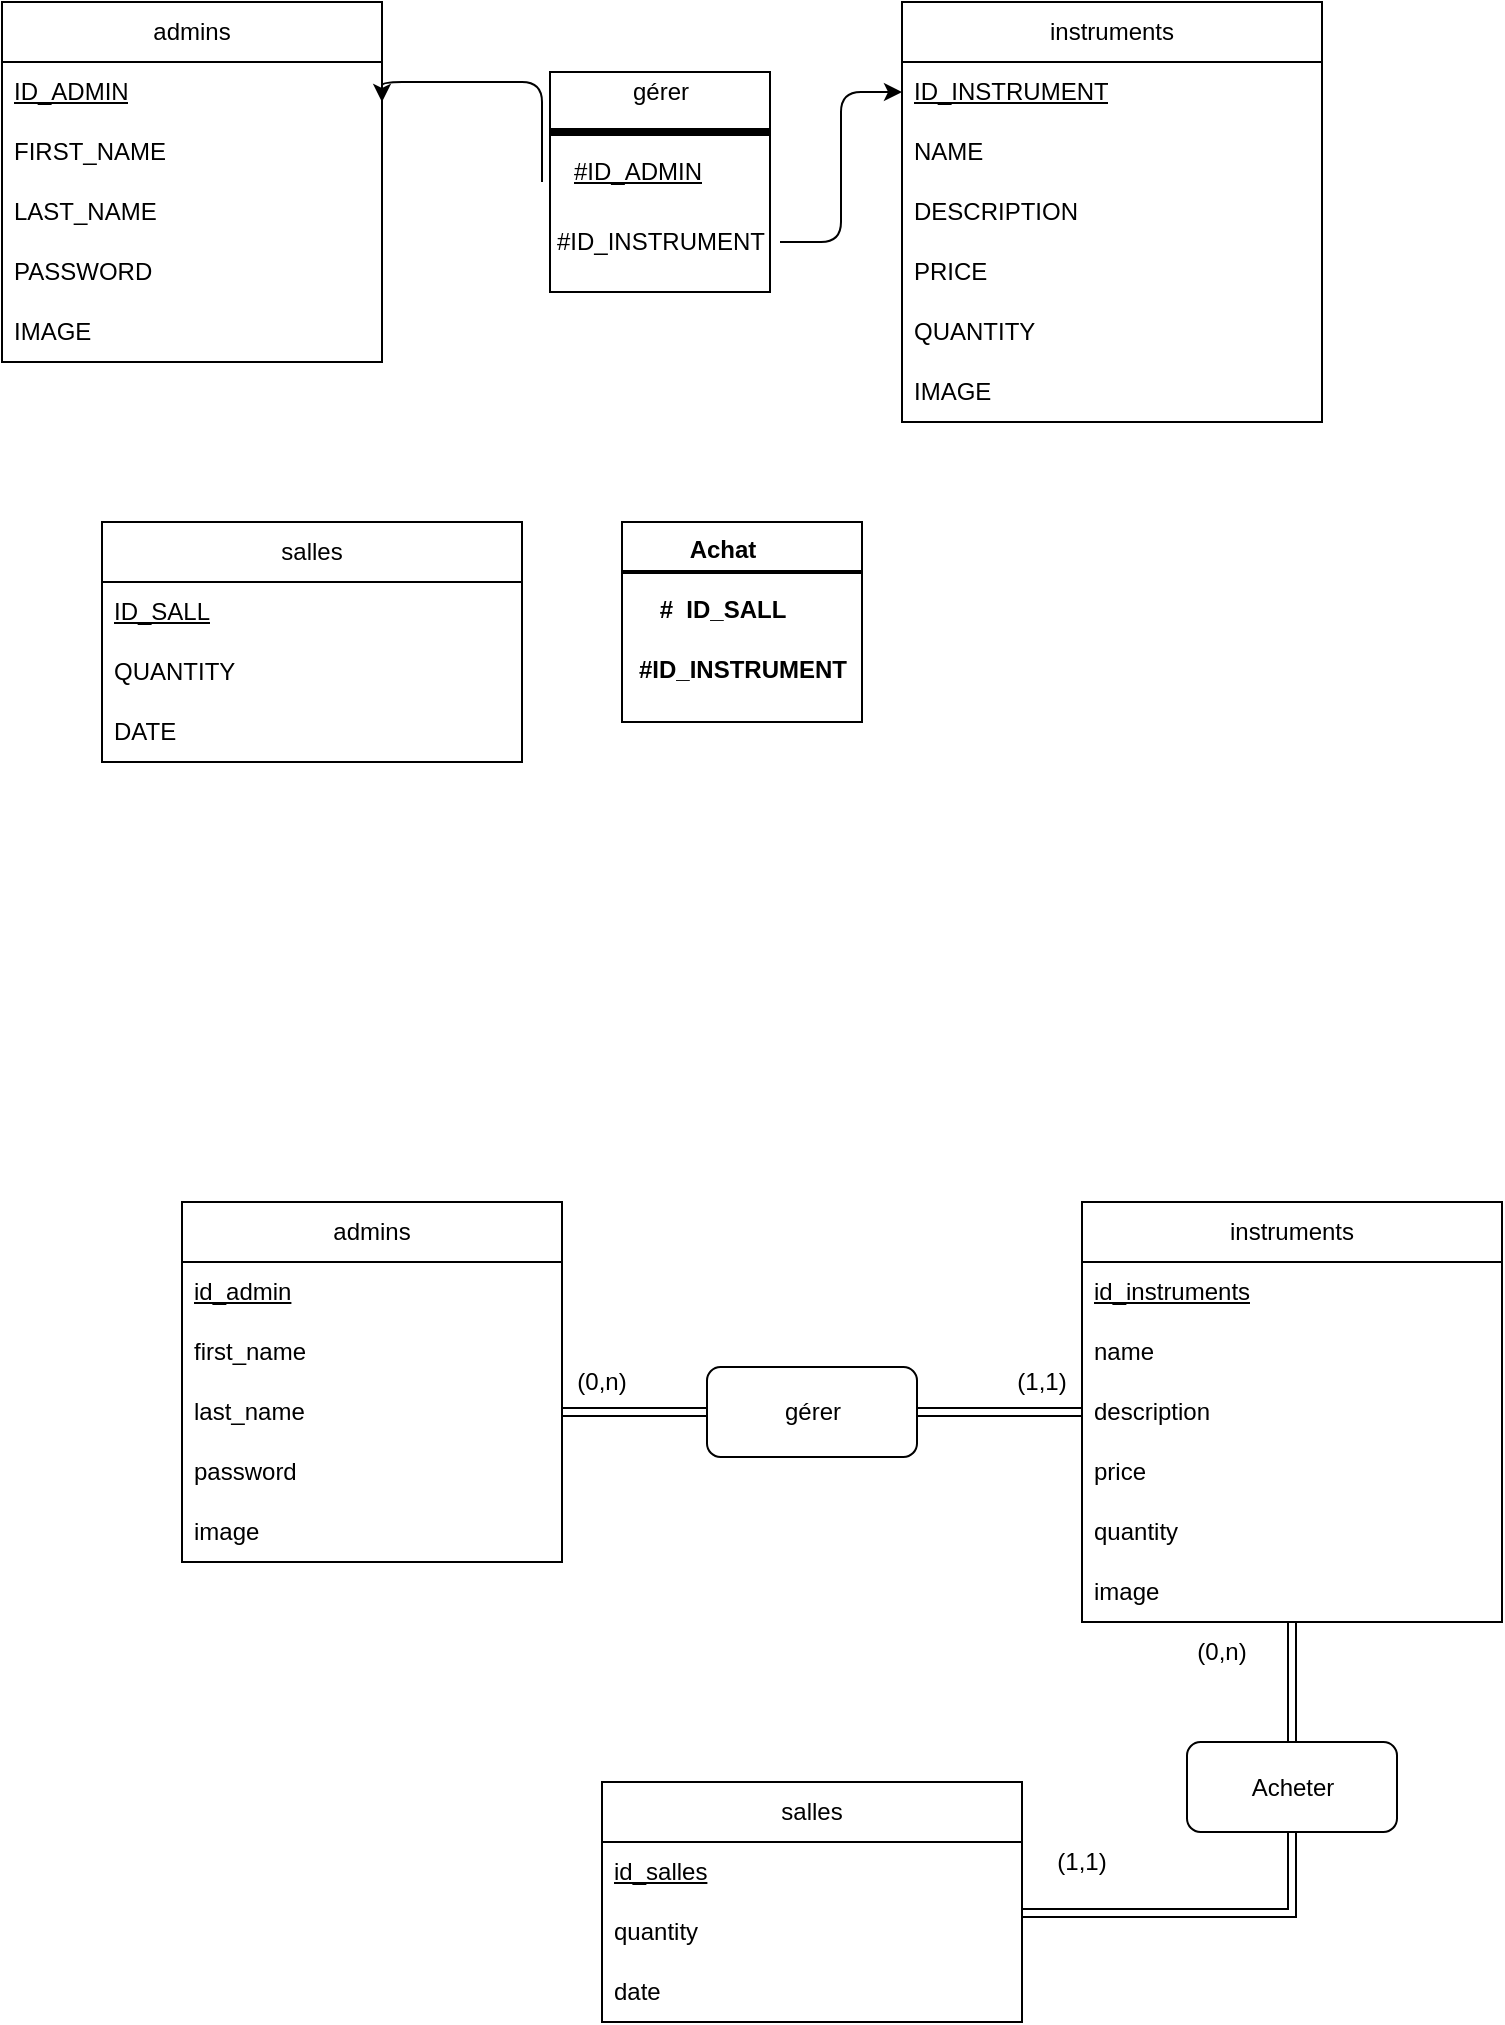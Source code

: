 <mxfile>
    <diagram id="vt_qfFMzVC03O-iJHXwH" name="Page-1">
        <mxGraphModel dx="629" dy="340" grid="1" gridSize="10" guides="1" tooltips="1" connect="1" arrows="1" fold="1" page="1" pageScale="1" pageWidth="827" pageHeight="1169" math="0" shadow="0">
            <root>
                <mxCell id="0"/>
                <mxCell id="1" parent="0"/>
                <mxCell id="QHhGjYjgjHVPgyZm1Ans-104" value="" style="group" parent="1" vertex="1" connectable="0">
                    <mxGeometry x="120" y="630" width="660" height="410" as="geometry"/>
                </mxCell>
                <mxCell id="QHhGjYjgjHVPgyZm1Ans-50" value="salles" style="swimlane;fontStyle=0;childLayout=stackLayout;horizontal=1;startSize=30;horizontalStack=0;resizeParent=1;resizeParentMax=0;resizeLast=0;collapsible=1;marginBottom=0;whiteSpace=wrap;html=1;" parent="QHhGjYjgjHVPgyZm1Ans-104" vertex="1">
                    <mxGeometry x="210" y="290" width="210" height="120" as="geometry"/>
                </mxCell>
                <mxCell id="QHhGjYjgjHVPgyZm1Ans-51" value="&lt;u&gt;id_salles&lt;/u&gt;" style="text;strokeColor=none;fillColor=none;align=left;verticalAlign=middle;spacingLeft=4;spacingRight=4;overflow=hidden;points=[[0,0.5],[1,0.5]];portConstraint=eastwest;rotatable=0;whiteSpace=wrap;html=1;" parent="QHhGjYjgjHVPgyZm1Ans-50" vertex="1">
                    <mxGeometry y="30" width="210" height="30" as="geometry"/>
                </mxCell>
                <mxCell id="QHhGjYjgjHVPgyZm1Ans-63" value="quantity" style="text;strokeColor=none;fillColor=none;align=left;verticalAlign=middle;spacingLeft=4;spacingRight=4;overflow=hidden;points=[[0,0.5],[1,0.5]];portConstraint=eastwest;rotatable=0;whiteSpace=wrap;html=1;" parent="QHhGjYjgjHVPgyZm1Ans-50" vertex="1">
                    <mxGeometry y="60" width="210" height="30" as="geometry"/>
                </mxCell>
                <mxCell id="QHhGjYjgjHVPgyZm1Ans-52" value="date" style="text;strokeColor=none;fillColor=none;align=left;verticalAlign=middle;spacingLeft=4;spacingRight=4;overflow=hidden;points=[[0,0.5],[1,0.5]];portConstraint=eastwest;rotatable=0;whiteSpace=wrap;html=1;" parent="QHhGjYjgjHVPgyZm1Ans-50" vertex="1">
                    <mxGeometry y="90" width="210" height="30" as="geometry"/>
                </mxCell>
                <mxCell id="QHhGjYjgjHVPgyZm1Ans-70" style="edgeStyle=orthogonalEdgeStyle;shape=link;rounded=0;orthogonalLoop=1;jettySize=auto;html=1;entryX=1.002;entryY=0.184;entryDx=0;entryDy=0;entryPerimeter=0;" parent="QHhGjYjgjHVPgyZm1Ans-104" source="QHhGjYjgjHVPgyZm1Ans-54" target="QHhGjYjgjHVPgyZm1Ans-63" edge="1">
                    <mxGeometry relative="1" as="geometry"/>
                </mxCell>
                <mxCell id="QHhGjYjgjHVPgyZm1Ans-54" value="instruments" style="swimlane;fontStyle=0;childLayout=stackLayout;horizontal=1;startSize=30;horizontalStack=0;resizeParent=1;resizeParentMax=0;resizeLast=0;collapsible=1;marginBottom=0;whiteSpace=wrap;html=1;" parent="QHhGjYjgjHVPgyZm1Ans-104" vertex="1">
                    <mxGeometry x="450" width="210" height="210" as="geometry"/>
                </mxCell>
                <mxCell id="QHhGjYjgjHVPgyZm1Ans-55" value="&lt;u&gt;id_instruments&lt;/u&gt;" style="text;strokeColor=none;fillColor=none;align=left;verticalAlign=middle;spacingLeft=4;spacingRight=4;overflow=hidden;points=[[0,0.5],[1,0.5]];portConstraint=eastwest;rotatable=0;whiteSpace=wrap;html=1;" parent="QHhGjYjgjHVPgyZm1Ans-54" vertex="1">
                    <mxGeometry y="30" width="210" height="30" as="geometry"/>
                </mxCell>
                <mxCell id="QHhGjYjgjHVPgyZm1Ans-56" value="&lt;span style=&quot;text-align: center;&quot;&gt;name&lt;/span&gt;" style="text;strokeColor=none;fillColor=none;align=left;verticalAlign=middle;spacingLeft=4;spacingRight=4;overflow=hidden;points=[[0,0.5],[1,0.5]];portConstraint=eastwest;rotatable=0;whiteSpace=wrap;html=1;" parent="QHhGjYjgjHVPgyZm1Ans-54" vertex="1">
                    <mxGeometry y="60" width="210" height="30" as="geometry"/>
                </mxCell>
                <mxCell id="QHhGjYjgjHVPgyZm1Ans-64" value="&lt;span style=&quot;text-align: center;&quot;&gt;description&lt;/span&gt;" style="text;strokeColor=none;fillColor=none;align=left;verticalAlign=middle;spacingLeft=4;spacingRight=4;overflow=hidden;points=[[0,0.5],[1,0.5]];portConstraint=eastwest;rotatable=0;whiteSpace=wrap;html=1;" parent="QHhGjYjgjHVPgyZm1Ans-54" vertex="1">
                    <mxGeometry y="90" width="210" height="30" as="geometry"/>
                </mxCell>
                <mxCell id="QHhGjYjgjHVPgyZm1Ans-66" value="&lt;span style=&quot;text-align: center;&quot;&gt;price&lt;/span&gt;" style="text;strokeColor=none;fillColor=none;align=left;verticalAlign=middle;spacingLeft=4;spacingRight=4;overflow=hidden;points=[[0,0.5],[1,0.5]];portConstraint=eastwest;rotatable=0;whiteSpace=wrap;html=1;" parent="QHhGjYjgjHVPgyZm1Ans-54" vertex="1">
                    <mxGeometry y="120" width="210" height="30" as="geometry"/>
                </mxCell>
                <mxCell id="QHhGjYjgjHVPgyZm1Ans-68" value="&lt;span style=&quot;text-align: center;&quot;&gt;quantity&lt;/span&gt;" style="text;strokeColor=none;fillColor=none;align=left;verticalAlign=middle;spacingLeft=4;spacingRight=4;overflow=hidden;points=[[0,0.5],[1,0.5]];portConstraint=eastwest;rotatable=0;whiteSpace=wrap;html=1;" parent="QHhGjYjgjHVPgyZm1Ans-54" vertex="1">
                    <mxGeometry y="150" width="210" height="30" as="geometry"/>
                </mxCell>
                <mxCell id="QHhGjYjgjHVPgyZm1Ans-57" value="&lt;span style=&quot;text-align: center;&quot;&gt;image&lt;/span&gt;" style="text;strokeColor=none;fillColor=none;align=left;verticalAlign=middle;spacingLeft=4;spacingRight=4;overflow=hidden;points=[[0,0.5],[1,0.5]];portConstraint=eastwest;rotatable=0;whiteSpace=wrap;html=1;" parent="QHhGjYjgjHVPgyZm1Ans-54" vertex="1">
                    <mxGeometry y="180" width="210" height="30" as="geometry"/>
                </mxCell>
                <mxCell id="QHhGjYjgjHVPgyZm1Ans-58" value="admins" style="swimlane;fontStyle=0;childLayout=stackLayout;horizontal=1;startSize=30;horizontalStack=0;resizeParent=1;resizeParentMax=0;resizeLast=0;collapsible=1;marginBottom=0;whiteSpace=wrap;html=1;" parent="QHhGjYjgjHVPgyZm1Ans-104" vertex="1">
                    <mxGeometry width="190" height="180" as="geometry"/>
                </mxCell>
                <mxCell id="QHhGjYjgjHVPgyZm1Ans-59" value="&lt;span style=&quot;text-align: center;&quot;&gt;&lt;u&gt;id_admin&lt;/u&gt;&lt;/span&gt;" style="text;strokeColor=none;fillColor=none;align=left;verticalAlign=middle;spacingLeft=4;spacingRight=4;overflow=hidden;points=[[0,0.5],[1,0.5]];portConstraint=eastwest;rotatable=0;whiteSpace=wrap;html=1;" parent="QHhGjYjgjHVPgyZm1Ans-58" vertex="1">
                    <mxGeometry y="30" width="190" height="30" as="geometry"/>
                </mxCell>
                <mxCell id="QHhGjYjgjHVPgyZm1Ans-60" value="&lt;span style=&quot;text-align: center;&quot;&gt;first_name&lt;/span&gt;" style="text;strokeColor=none;fillColor=none;align=left;verticalAlign=middle;spacingLeft=4;spacingRight=4;overflow=hidden;points=[[0,0.5],[1,0.5]];portConstraint=eastwest;rotatable=0;whiteSpace=wrap;html=1;" parent="QHhGjYjgjHVPgyZm1Ans-58" vertex="1">
                    <mxGeometry y="60" width="190" height="30" as="geometry"/>
                </mxCell>
                <mxCell id="QHhGjYjgjHVPgyZm1Ans-67" value="&lt;span style=&quot;text-align: center;&quot;&gt;last_name&lt;/span&gt;" style="text;strokeColor=none;fillColor=none;align=left;verticalAlign=middle;spacingLeft=4;spacingRight=4;overflow=hidden;points=[[0,0.5],[1,0.5]];portConstraint=eastwest;rotatable=0;whiteSpace=wrap;html=1;" parent="QHhGjYjgjHVPgyZm1Ans-58" vertex="1">
                    <mxGeometry y="90" width="190" height="30" as="geometry"/>
                </mxCell>
                <mxCell id="QHhGjYjgjHVPgyZm1Ans-65" value="&lt;span style=&quot;text-align: center;&quot;&gt;password&lt;/span&gt;" style="text;strokeColor=none;fillColor=none;align=left;verticalAlign=middle;spacingLeft=4;spacingRight=4;overflow=hidden;points=[[0,0.5],[1,0.5]];portConstraint=eastwest;rotatable=0;whiteSpace=wrap;html=1;" parent="QHhGjYjgjHVPgyZm1Ans-58" vertex="1">
                    <mxGeometry y="120" width="190" height="30" as="geometry"/>
                </mxCell>
                <mxCell id="QHhGjYjgjHVPgyZm1Ans-61" value="&lt;span style=&quot;text-align: center;&quot;&gt;image&lt;/span&gt;" style="text;strokeColor=none;fillColor=none;align=left;verticalAlign=middle;spacingLeft=4;spacingRight=4;overflow=hidden;points=[[0,0.5],[1,0.5]];portConstraint=eastwest;rotatable=0;whiteSpace=wrap;html=1;" parent="QHhGjYjgjHVPgyZm1Ans-58" vertex="1">
                    <mxGeometry y="150" width="190" height="30" as="geometry"/>
                </mxCell>
                <mxCell id="QHhGjYjgjHVPgyZm1Ans-69" style="edgeStyle=orthogonalEdgeStyle;shape=link;rounded=0;orthogonalLoop=1;jettySize=auto;html=1;entryX=0;entryY=0.5;entryDx=0;entryDy=0;startArrow=none;" parent="QHhGjYjgjHVPgyZm1Ans-104" source="QHhGjYjgjHVPgyZm1Ans-71" target="QHhGjYjgjHVPgyZm1Ans-64" edge="1">
                    <mxGeometry relative="1" as="geometry"/>
                </mxCell>
                <mxCell id="QHhGjYjgjHVPgyZm1Ans-71" value="gérer" style="rounded=1;whiteSpace=wrap;html=1;" parent="QHhGjYjgjHVPgyZm1Ans-104" vertex="1">
                    <mxGeometry x="262.5" y="82.5" width="105" height="45" as="geometry"/>
                </mxCell>
                <mxCell id="QHhGjYjgjHVPgyZm1Ans-72" value="" style="edgeStyle=orthogonalEdgeStyle;shape=link;rounded=0;orthogonalLoop=1;jettySize=auto;html=1;entryX=0;entryY=0.5;entryDx=0;entryDy=0;endArrow=none;" parent="QHhGjYjgjHVPgyZm1Ans-104" source="QHhGjYjgjHVPgyZm1Ans-67" target="QHhGjYjgjHVPgyZm1Ans-71" edge="1">
                    <mxGeometry relative="1" as="geometry">
                        <mxPoint x="190" y="105" as="sourcePoint"/>
                        <mxPoint x="450" y="105" as="targetPoint"/>
                    </mxGeometry>
                </mxCell>
                <mxCell id="QHhGjYjgjHVPgyZm1Ans-73" value="Acheter" style="rounded=1;whiteSpace=wrap;html=1;" parent="QHhGjYjgjHVPgyZm1Ans-104" vertex="1">
                    <mxGeometry x="502.5" y="270" width="105" height="45" as="geometry"/>
                </mxCell>
                <mxCell id="QHhGjYjgjHVPgyZm1Ans-74" value="(0,n)" style="text;html=1;strokeColor=none;fillColor=none;align=center;verticalAlign=middle;whiteSpace=wrap;rounded=0;" parent="QHhGjYjgjHVPgyZm1Ans-104" vertex="1">
                    <mxGeometry x="180" y="75" width="60" height="30" as="geometry"/>
                </mxCell>
                <mxCell id="QHhGjYjgjHVPgyZm1Ans-75" value="(1,1)" style="text;html=1;strokeColor=none;fillColor=none;align=center;verticalAlign=middle;whiteSpace=wrap;rounded=0;" parent="QHhGjYjgjHVPgyZm1Ans-104" vertex="1">
                    <mxGeometry x="400" y="75" width="60" height="30" as="geometry"/>
                </mxCell>
                <mxCell id="QHhGjYjgjHVPgyZm1Ans-76" value="(0,n)" style="text;html=1;strokeColor=none;fillColor=none;align=center;verticalAlign=middle;whiteSpace=wrap;rounded=0;" parent="QHhGjYjgjHVPgyZm1Ans-104" vertex="1">
                    <mxGeometry x="490" y="210" width="60" height="30" as="geometry"/>
                </mxCell>
                <mxCell id="QHhGjYjgjHVPgyZm1Ans-77" value="(1,1)" style="text;html=1;strokeColor=none;fillColor=none;align=center;verticalAlign=middle;whiteSpace=wrap;rounded=0;" parent="QHhGjYjgjHVPgyZm1Ans-104" vertex="1">
                    <mxGeometry x="420" y="315" width="60" height="30" as="geometry"/>
                </mxCell>
                <mxCell id="QHhGjYjgjHVPgyZm1Ans-105" value="" style="group" parent="1" vertex="1" connectable="0">
                    <mxGeometry x="30" y="30" width="660" height="410" as="geometry"/>
                </mxCell>
                <mxCell id="QHhGjYjgjHVPgyZm1Ans-106" value="salles" style="swimlane;fontStyle=0;childLayout=stackLayout;horizontal=1;startSize=30;horizontalStack=0;resizeParent=1;resizeParentMax=0;resizeLast=0;collapsible=1;marginBottom=0;whiteSpace=wrap;html=1;" parent="QHhGjYjgjHVPgyZm1Ans-105" vertex="1">
                    <mxGeometry x="50" y="260" width="210" height="120" as="geometry"/>
                </mxCell>
                <mxCell id="QHhGjYjgjHVPgyZm1Ans-107" value="&lt;u&gt;ID_SALL&lt;/u&gt;" style="text;strokeColor=none;fillColor=none;align=left;verticalAlign=middle;spacingLeft=4;spacingRight=4;overflow=hidden;points=[[0,0.5],[1,0.5]];portConstraint=eastwest;rotatable=0;whiteSpace=wrap;html=1;" parent="QHhGjYjgjHVPgyZm1Ans-106" vertex="1">
                    <mxGeometry y="30" width="210" height="30" as="geometry"/>
                </mxCell>
                <mxCell id="QHhGjYjgjHVPgyZm1Ans-108" value="QUANTITY" style="text;strokeColor=none;fillColor=none;align=left;verticalAlign=middle;spacingLeft=4;spacingRight=4;overflow=hidden;points=[[0,0.5],[1,0.5]];portConstraint=eastwest;rotatable=0;whiteSpace=wrap;html=1;" parent="QHhGjYjgjHVPgyZm1Ans-106" vertex="1">
                    <mxGeometry y="60" width="210" height="30" as="geometry"/>
                </mxCell>
                <mxCell id="QHhGjYjgjHVPgyZm1Ans-141" value="DATE&lt;br&gt;" style="text;strokeColor=none;fillColor=none;align=left;verticalAlign=middle;spacingLeft=4;spacingRight=4;overflow=hidden;points=[[0,0.5],[1,0.5]];portConstraint=eastwest;rotatable=0;whiteSpace=wrap;html=1;" parent="QHhGjYjgjHVPgyZm1Ans-106" vertex="1">
                    <mxGeometry y="90" width="210" height="30" as="geometry"/>
                </mxCell>
                <mxCell id="QHhGjYjgjHVPgyZm1Ans-111" value="instruments" style="swimlane;fontStyle=0;childLayout=stackLayout;horizontal=1;startSize=30;horizontalStack=0;resizeParent=1;resizeParentMax=0;resizeLast=0;collapsible=1;marginBottom=0;whiteSpace=wrap;html=1;" parent="QHhGjYjgjHVPgyZm1Ans-105" vertex="1">
                    <mxGeometry x="450" width="210" height="210" as="geometry"/>
                </mxCell>
                <mxCell id="QHhGjYjgjHVPgyZm1Ans-112" value="&lt;u&gt;ID_INSTRUMENT&lt;/u&gt;" style="text;strokeColor=none;fillColor=none;align=left;verticalAlign=middle;spacingLeft=4;spacingRight=4;overflow=hidden;points=[[0,0.5],[1,0.5]];portConstraint=eastwest;rotatable=0;whiteSpace=wrap;html=1;" parent="QHhGjYjgjHVPgyZm1Ans-111" vertex="1">
                    <mxGeometry y="30" width="210" height="30" as="geometry"/>
                </mxCell>
                <mxCell id="QHhGjYjgjHVPgyZm1Ans-113" value="&lt;span style=&quot;text-align: center;&quot;&gt;NAME&lt;/span&gt;" style="text;strokeColor=none;fillColor=none;align=left;verticalAlign=middle;spacingLeft=4;spacingRight=4;overflow=hidden;points=[[0,0.5],[1,0.5]];portConstraint=eastwest;rotatable=0;whiteSpace=wrap;html=1;" parent="QHhGjYjgjHVPgyZm1Ans-111" vertex="1">
                    <mxGeometry y="60" width="210" height="30" as="geometry"/>
                </mxCell>
                <mxCell id="QHhGjYjgjHVPgyZm1Ans-114" value="&lt;span style=&quot;text-align: center;&quot;&gt;DESCRIPTION&lt;/span&gt;" style="text;strokeColor=none;fillColor=none;align=left;verticalAlign=middle;spacingLeft=4;spacingRight=4;overflow=hidden;points=[[0,0.5],[1,0.5]];portConstraint=eastwest;rotatable=0;whiteSpace=wrap;html=1;" parent="QHhGjYjgjHVPgyZm1Ans-111" vertex="1">
                    <mxGeometry y="90" width="210" height="30" as="geometry"/>
                </mxCell>
                <mxCell id="QHhGjYjgjHVPgyZm1Ans-115" value="&lt;span style=&quot;text-align: center;&quot;&gt;PRICE&lt;/span&gt;" style="text;strokeColor=none;fillColor=none;align=left;verticalAlign=middle;spacingLeft=4;spacingRight=4;overflow=hidden;points=[[0,0.5],[1,0.5]];portConstraint=eastwest;rotatable=0;whiteSpace=wrap;html=1;" parent="QHhGjYjgjHVPgyZm1Ans-111" vertex="1">
                    <mxGeometry y="120" width="210" height="30" as="geometry"/>
                </mxCell>
                <mxCell id="QHhGjYjgjHVPgyZm1Ans-116" value="&lt;span style=&quot;text-align: center;&quot;&gt;QUANTITY&lt;/span&gt;" style="text;strokeColor=none;fillColor=none;align=left;verticalAlign=middle;spacingLeft=4;spacingRight=4;overflow=hidden;points=[[0,0.5],[1,0.5]];portConstraint=eastwest;rotatable=0;whiteSpace=wrap;html=1;" parent="QHhGjYjgjHVPgyZm1Ans-111" vertex="1">
                    <mxGeometry y="150" width="210" height="30" as="geometry"/>
                </mxCell>
                <mxCell id="QHhGjYjgjHVPgyZm1Ans-117" value="&lt;span style=&quot;text-align: center;&quot;&gt;IMAGE&lt;/span&gt;" style="text;strokeColor=none;fillColor=none;align=left;verticalAlign=middle;spacingLeft=4;spacingRight=4;overflow=hidden;points=[[0,0.5],[1,0.5]];portConstraint=eastwest;rotatable=0;whiteSpace=wrap;html=1;" parent="QHhGjYjgjHVPgyZm1Ans-111" vertex="1">
                    <mxGeometry y="180" width="210" height="30" as="geometry"/>
                </mxCell>
                <mxCell id="QHhGjYjgjHVPgyZm1Ans-118" value="admins" style="swimlane;fontStyle=0;childLayout=stackLayout;horizontal=1;startSize=30;horizontalStack=0;resizeParent=1;resizeParentMax=0;resizeLast=0;collapsible=1;marginBottom=0;whiteSpace=wrap;html=1;" parent="QHhGjYjgjHVPgyZm1Ans-105" vertex="1">
                    <mxGeometry width="190" height="180" as="geometry"/>
                </mxCell>
                <mxCell id="QHhGjYjgjHVPgyZm1Ans-119" value="&lt;span style=&quot;text-align: center;&quot;&gt;&lt;u&gt;ID_ADMIN&lt;/u&gt;&lt;/span&gt;" style="text;strokeColor=none;fillColor=none;align=left;verticalAlign=middle;spacingLeft=4;spacingRight=4;overflow=hidden;points=[[0,0.5],[1,0.5]];portConstraint=eastwest;rotatable=0;whiteSpace=wrap;html=1;" parent="QHhGjYjgjHVPgyZm1Ans-118" vertex="1">
                    <mxGeometry y="30" width="190" height="30" as="geometry"/>
                </mxCell>
                <mxCell id="QHhGjYjgjHVPgyZm1Ans-120" value="&lt;span style=&quot;text-align: center;&quot;&gt;FIRST_NAME&lt;/span&gt;" style="text;strokeColor=none;fillColor=none;align=left;verticalAlign=middle;spacingLeft=4;spacingRight=4;overflow=hidden;points=[[0,0.5],[1,0.5]];portConstraint=eastwest;rotatable=0;whiteSpace=wrap;html=1;" parent="QHhGjYjgjHVPgyZm1Ans-118" vertex="1">
                    <mxGeometry y="60" width="190" height="30" as="geometry"/>
                </mxCell>
                <mxCell id="QHhGjYjgjHVPgyZm1Ans-121" value="&lt;span style=&quot;text-align: center;&quot;&gt;LAST_NAME&lt;/span&gt;" style="text;strokeColor=none;fillColor=none;align=left;verticalAlign=middle;spacingLeft=4;spacingRight=4;overflow=hidden;points=[[0,0.5],[1,0.5]];portConstraint=eastwest;rotatable=0;whiteSpace=wrap;html=1;" parent="QHhGjYjgjHVPgyZm1Ans-118" vertex="1">
                    <mxGeometry y="90" width="190" height="30" as="geometry"/>
                </mxCell>
                <mxCell id="QHhGjYjgjHVPgyZm1Ans-122" value="&lt;span style=&quot;text-align: center;&quot;&gt;PASSWORD&lt;/span&gt;" style="text;strokeColor=none;fillColor=none;align=left;verticalAlign=middle;spacingLeft=4;spacingRight=4;overflow=hidden;points=[[0,0.5],[1,0.5]];portConstraint=eastwest;rotatable=0;whiteSpace=wrap;html=1;" parent="QHhGjYjgjHVPgyZm1Ans-118" vertex="1">
                    <mxGeometry y="120" width="190" height="30" as="geometry"/>
                </mxCell>
                <mxCell id="QHhGjYjgjHVPgyZm1Ans-123" value="&lt;span style=&quot;text-align: center;&quot;&gt;IMAGE&lt;/span&gt;" style="text;strokeColor=none;fillColor=none;align=left;verticalAlign=middle;spacingLeft=4;spacingRight=4;overflow=hidden;points=[[0,0.5],[1,0.5]];portConstraint=eastwest;rotatable=0;whiteSpace=wrap;html=1;" parent="QHhGjYjgjHVPgyZm1Ans-118" vertex="1">
                    <mxGeometry y="150" width="190" height="30" as="geometry"/>
                </mxCell>
                <mxCell id="10" value="" style="whiteSpace=wrap;html=1;" parent="QHhGjYjgjHVPgyZm1Ans-105" vertex="1">
                    <mxGeometry x="310" y="260" width="120" height="100" as="geometry"/>
                </mxCell>
                <mxCell id="3" value="" style="whiteSpace=wrap;html=1;" parent="QHhGjYjgjHVPgyZm1Ans-105" vertex="1">
                    <mxGeometry x="274" y="35" width="110" height="110" as="geometry"/>
                </mxCell>
                <mxCell id="6" value="gérer" style="text;html=1;resizable=0;autosize=1;align=center;verticalAlign=middle;points=[];fillColor=none;strokeColor=none;rounded=0;" parent="QHhGjYjgjHVPgyZm1Ans-105" vertex="1">
                    <mxGeometry x="309" y="35" width="40" height="20" as="geometry"/>
                </mxCell>
                <mxCell id="9" value="#ID_INSTRUMENT" style="text;html=1;resizable=0;autosize=1;align=center;verticalAlign=middle;points=[];fillColor=none;strokeColor=none;rounded=0;" parent="QHhGjYjgjHVPgyZm1Ans-105" vertex="1">
                    <mxGeometry x="269" y="110" width="120" height="20" as="geometry"/>
                </mxCell>
                <mxCell id="11" value="&lt;span style=&quot;text-align: center&quot;&gt;&lt;u&gt;#ID_ADMIN&lt;/u&gt;&lt;/span&gt;" style="text;strokeColor=none;fillColor=none;align=left;verticalAlign=middle;spacingLeft=4;spacingRight=4;overflow=hidden;points=[[0,0.5],[1,0.5]];portConstraint=eastwest;rotatable=0;whiteSpace=wrap;html=1;" parent="QHhGjYjgjHVPgyZm1Ans-105" vertex="1">
                    <mxGeometry x="280" y="70" width="190" height="30" as="geometry"/>
                </mxCell>
                <mxCell id="12" value="" style="line;strokeWidth=4;html=1;perimeter=backbonePerimeter;points=[];outlineConnect=0;" vertex="1" parent="QHhGjYjgjHVPgyZm1Ans-105">
                    <mxGeometry x="274" y="60" width="110" height="10" as="geometry"/>
                </mxCell>
                <mxCell id="16" value="" style="edgeStyle=elbowEdgeStyle;elbow=horizontal;endArrow=classic;html=1;entryX=0;entryY=0.5;entryDx=0;entryDy=0;" edge="1" parent="QHhGjYjgjHVPgyZm1Ans-105" source="9" target="QHhGjYjgjHVPgyZm1Ans-112">
                    <mxGeometry width="50" height="50" relative="1" as="geometry">
                        <mxPoint x="170" y="140" as="sourcePoint"/>
                        <mxPoint x="220" y="90" as="targetPoint"/>
                    </mxGeometry>
                </mxCell>
                <mxCell id="17" value="" style="edgeStyle=elbowEdgeStyle;elbow=vertical;endArrow=classic;html=1;" edge="1" parent="QHhGjYjgjHVPgyZm1Ans-105">
                    <mxGeometry width="50" height="50" relative="1" as="geometry">
                        <mxPoint x="270" y="90" as="sourcePoint"/>
                        <mxPoint x="190" y="50" as="targetPoint"/>
                        <Array as="points">
                            <mxPoint x="260" y="40"/>
                        </Array>
                    </mxGeometry>
                </mxCell>
                <mxCell id="18" value="" style="line;strokeWidth=2;html=1;" vertex="1" parent="QHhGjYjgjHVPgyZm1Ans-105">
                    <mxGeometry x="310" y="280" width="120" height="10" as="geometry"/>
                </mxCell>
                <mxCell id="20" value="&lt;font style=&quot;font-size: 12px&quot;&gt;Achat&lt;/font&gt;" style="text;strokeColor=none;fillColor=none;html=1;fontSize=24;fontStyle=1;verticalAlign=middle;align=center;" vertex="1" parent="QHhGjYjgjHVPgyZm1Ans-105">
                    <mxGeometry x="310" y="250" width="100" height="40" as="geometry"/>
                </mxCell>
                <mxCell id="24" value="&lt;font style=&quot;font-size: 12px&quot;&gt;#&lt;/font&gt;&lt;font style=&quot;font-size: 12px&quot;&gt;ID_INSTRUMENT&lt;/font&gt;" style="text;strokeColor=none;fillColor=none;html=1;fontSize=24;fontStyle=1;verticalAlign=middle;align=center;" vertex="1" parent="QHhGjYjgjHVPgyZm1Ans-105">
                    <mxGeometry x="320" y="310" width="100" height="40" as="geometry"/>
                </mxCell>
                <mxCell id="21" value="&lt;font style=&quot;font-size: 12px&quot;&gt;#&lt;/font&gt; &lt;font style=&quot;font-size: 12px&quot;&gt;ID_SALL&lt;/font&gt;" style="text;strokeColor=none;fillColor=none;html=1;fontSize=24;fontStyle=1;verticalAlign=middle;align=center;" vertex="1" parent="1">
                    <mxGeometry x="340" y="310" width="100" height="40" as="geometry"/>
                </mxCell>
            </root>
        </mxGraphModel>
    </diagram>
</mxfile>